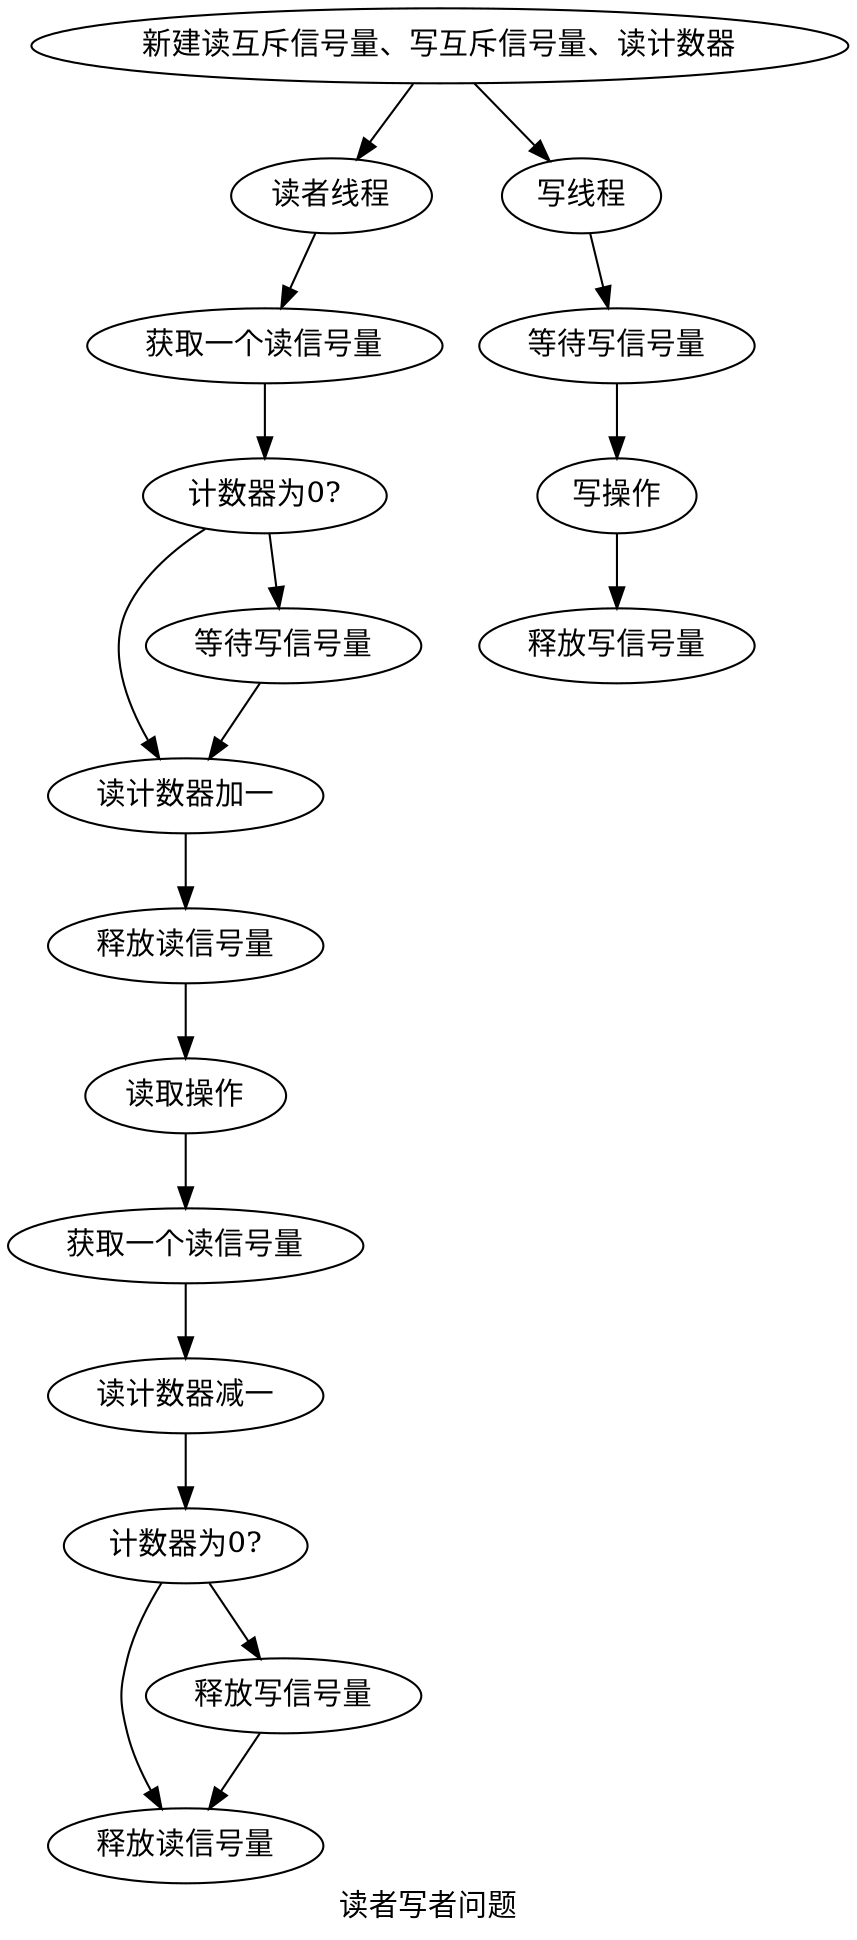 /**
 * @brief 用于展示读者写者问题
 */
digraph product_consumer{
    graph[label="读者写者问题"];
    
    create [label="新建读互斥信号量、写互斥信号量、读计数器"];
    create -> read_thread;
    create -> write_thread;

    read_thread[label="读者线程"];
    read_rmutex[label="获取一个读信号量"];
    read_rmutex_2[label="获取一个读信号量"];
    read_count[label="计数器为0?"];
    read_count_2[label="计数器为0?"];
    read_count_add[label="读计数器加一"];
    read_wait_wmutex[label="等待写信号量"];
    read_release_rmutex[label="释放读信号量"];
    read_release_rmutex_2[label="释放读信号量"];
    read_operation[label="读取操作"];
    read_count_sub[label="读计数器减一"];
    read_release_wmutex[label="释放写信号量"];

    read_thread -> read_rmutex;
    read_rmutex -> read_count;
    read_count -> read_wait_wmutex -> read_count_add;
    read_count -> read_count_add;
    read_count_add -> read_release_rmutex;
    
    read_release_rmutex -> read_operation

    read_operation -> read_rmutex_2;
    read_rmutex_2 -> read_count_sub;
    read_count_sub -> read_count_2;
    read_count_2 -> read_release_wmutex -> read_release_rmutex_2;
    read_count_2 -> read_release_rmutex_2;

    write_thread[label="写线程"];
    write_operaton[label="写操作"];
    write_wait_wmutex[label="等待写信号量"];
    write_release_wmutex[label="释放写信号量"];

    write_thread -> write_wait_wmutex;
    write_wait_wmutex -> write_operaton;
    write_operaton -> write_release_wmutex;
}
